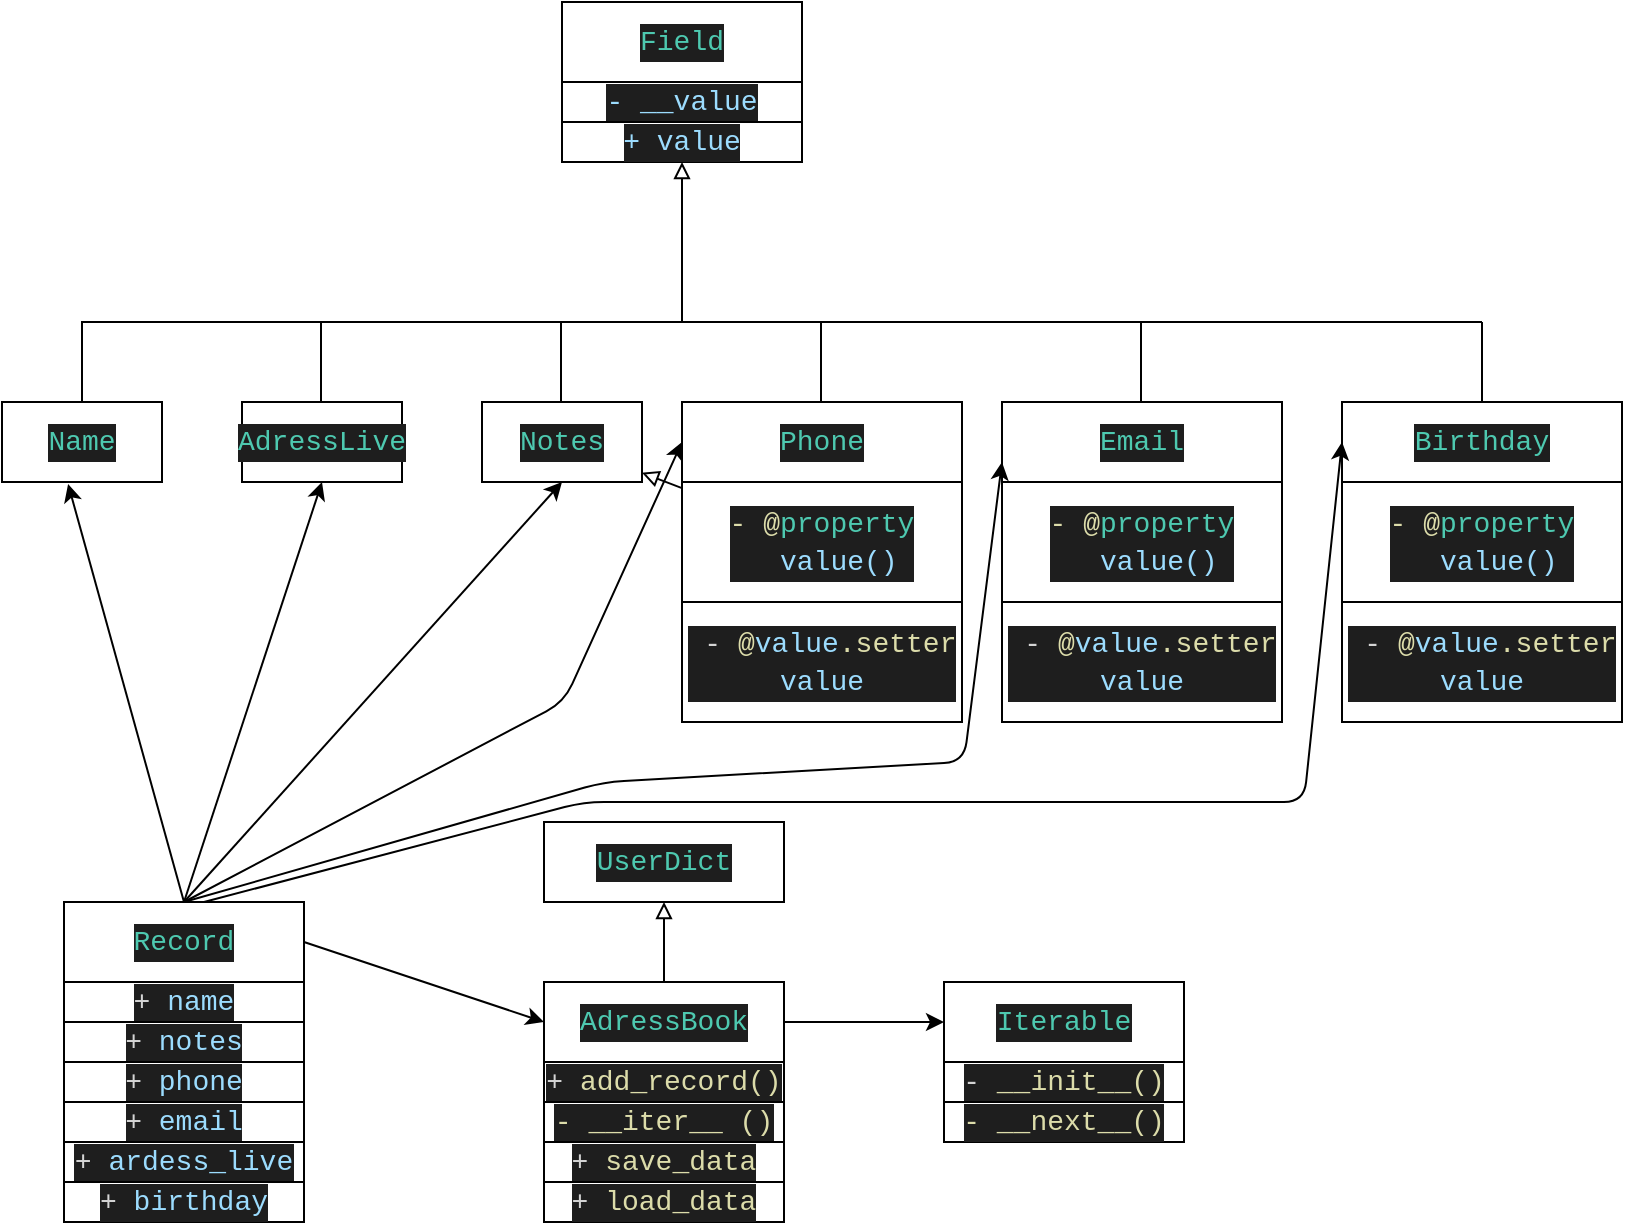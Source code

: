 <mxfile>
    <diagram id="wbk9cAd0zOB4s-yC_XqF" name="Page-1">
        <mxGraphModel dx="1374" dy="790" grid="1" gridSize="10" guides="1" tooltips="1" connect="1" arrows="1" fold="1" page="1" pageScale="1" pageWidth="827" pageHeight="1169" math="0" shadow="0">
            <root>
                <mxCell id="0"/>
                <mxCell id="1" parent="0"/>
                <mxCell id="2" value="&lt;div style=&quot;color: rgb(212 , 212 , 212) ; background-color: rgb(30 , 30 , 30) ; font-family: &amp;#34;consolas&amp;#34; , &amp;#34;courier new&amp;#34; , monospace ; font-size: 14px ; line-height: 19px&quot;&gt;&lt;span style=&quot;color: #4ec9b0&quot;&gt;Field&lt;/span&gt;&lt;/div&gt;" style="rounded=0;whiteSpace=wrap;html=1;" parent="1" vertex="1">
                    <mxGeometry x="289" y="70" width="120" height="40" as="geometry"/>
                </mxCell>
                <mxCell id="3" value="&lt;div style=&quot;color: rgb(212 , 212 , 212) ; background-color: rgb(30 , 30 , 30) ; font-family: &amp;#34;consolas&amp;#34; , &amp;#34;courier new&amp;#34; , monospace ; font-size: 14px ; line-height: 19px&quot;&gt;&lt;span style=&quot;color: #9cdcfe&quot;&gt;- __value&lt;/span&gt;&lt;/div&gt;" style="rounded=0;whiteSpace=wrap;html=1;" parent="1" vertex="1">
                    <mxGeometry x="289" y="110" width="120" height="20" as="geometry"/>
                </mxCell>
                <mxCell id="5" value="&lt;div style=&quot;color: rgb(212 , 212 , 212) ; background-color: rgb(30 , 30 , 30) ; font-family: &amp;#34;consolas&amp;#34; , &amp;#34;courier new&amp;#34; , monospace ; font-size: 14px ; line-height: 19px&quot;&gt;&lt;span style=&quot;color: #9cdcfe&quot;&gt;+ value&lt;/span&gt;&lt;/div&gt;" style="rounded=0;whiteSpace=wrap;html=1;" parent="1" vertex="1">
                    <mxGeometry x="289" y="130" width="120" height="20" as="geometry"/>
                </mxCell>
                <mxCell id="7" value="&lt;div style=&quot;color: rgb(212 , 212 , 212) ; background-color: rgb(30 , 30 , 30) ; font-family: &amp;#34;consolas&amp;#34; , &amp;#34;courier new&amp;#34; , monospace ; font-size: 14px ; line-height: 19px&quot;&gt;&lt;span style=&quot;color: #4ec9b0&quot;&gt;Name&lt;/span&gt;&lt;/div&gt;" style="rounded=0;whiteSpace=wrap;html=1;" parent="1" vertex="1">
                    <mxGeometry x="9" y="270" width="80" height="40" as="geometry"/>
                </mxCell>
                <mxCell id="8" value="&lt;div style=&quot;color: rgb(212 , 212 , 212) ; background-color: rgb(30 , 30 , 30) ; font-family: &amp;#34;consolas&amp;#34; , &amp;#34;courier new&amp;#34; , monospace ; font-size: 14px ; line-height: 19px&quot;&gt;&lt;span style=&quot;color: #4ec9b0&quot;&gt;Phone&lt;/span&gt;&lt;/div&gt;" style="rounded=0;whiteSpace=wrap;html=1;" parent="1" vertex="1">
                    <mxGeometry x="349" y="270" width="140" height="40" as="geometry"/>
                </mxCell>
                <mxCell id="9" value="&lt;div style=&quot;color: rgb(212 , 212 , 212) ; background-color: rgb(30 , 30 , 30) ; font-family: &amp;#34;consolas&amp;#34; , &amp;#34;courier new&amp;#34; , monospace ; font-size: 14px ; line-height: 19px&quot;&gt;&lt;span style=&quot;color: #4ec9b0&quot;&gt;Notes&lt;/span&gt;&lt;/div&gt;" style="rounded=0;whiteSpace=wrap;html=1;" parent="1" vertex="1">
                    <mxGeometry x="249" y="270" width="80" height="40" as="geometry"/>
                </mxCell>
                <mxCell id="10" value="&lt;div style=&quot;color: rgb(212 , 212 , 212) ; background-color: rgb(30 , 30 , 30) ; font-family: &amp;#34;consolas&amp;#34; , &amp;#34;courier new&amp;#34; , monospace ; font-size: 14px ; line-height: 19px&quot;&gt;&lt;span style=&quot;color: #4ec9b0&quot;&gt;AdressLive&lt;/span&gt;&lt;/div&gt;" style="rounded=0;whiteSpace=wrap;html=1;" parent="1" vertex="1">
                    <mxGeometry x="129" y="270" width="80" height="40" as="geometry"/>
                </mxCell>
                <mxCell id="24" value="" style="endArrow=none;html=1;" parent="1" edge="1">
                    <mxGeometry width="50" height="50" relative="1" as="geometry">
                        <mxPoint x="49" y="270" as="sourcePoint"/>
                        <mxPoint x="49" y="230" as="targetPoint"/>
                    </mxGeometry>
                </mxCell>
                <mxCell id="25" value="" style="endArrow=none;html=1;" parent="1" edge="1">
                    <mxGeometry width="50" height="50" relative="1" as="geometry">
                        <mxPoint x="48.5" y="230" as="sourcePoint"/>
                        <mxPoint x="749" y="230" as="targetPoint"/>
                    </mxGeometry>
                </mxCell>
                <mxCell id="26" value="" style="endArrow=none;html=1;" parent="1" edge="1">
                    <mxGeometry width="50" height="50" relative="1" as="geometry">
                        <mxPoint x="168.5" y="270" as="sourcePoint"/>
                        <mxPoint x="168.5" y="230" as="targetPoint"/>
                    </mxGeometry>
                </mxCell>
                <mxCell id="27" value="" style="endArrow=none;html=1;" parent="1" edge="1">
                    <mxGeometry width="50" height="50" relative="1" as="geometry">
                        <mxPoint x="288.5" y="270" as="sourcePoint"/>
                        <mxPoint x="288.5" y="230" as="targetPoint"/>
                    </mxGeometry>
                </mxCell>
                <mxCell id="28" value="" style="endArrow=none;html=1;" parent="1" edge="1">
                    <mxGeometry width="50" height="50" relative="1" as="geometry">
                        <mxPoint x="418.5" y="270" as="sourcePoint"/>
                        <mxPoint x="418.5" y="230" as="targetPoint"/>
                    </mxGeometry>
                </mxCell>
                <mxCell id="29" value="" style="endArrow=none;html=1;" parent="1" edge="1">
                    <mxGeometry width="50" height="50" relative="1" as="geometry">
                        <mxPoint x="578.5" y="270" as="sourcePoint"/>
                        <mxPoint x="578.5" y="230" as="targetPoint"/>
                    </mxGeometry>
                </mxCell>
                <mxCell id="30" value="" style="endArrow=none;html=1;" parent="1" edge="1">
                    <mxGeometry width="50" height="50" relative="1" as="geometry">
                        <mxPoint x="749" y="270" as="sourcePoint"/>
                        <mxPoint x="749" y="230" as="targetPoint"/>
                    </mxGeometry>
                </mxCell>
                <mxCell id="33" value="" style="endArrow=block;html=1;entryX=0.5;entryY=1;entryDx=0;entryDy=0;endFill=0;" parent="1" target="5" edge="1">
                    <mxGeometry width="50" height="50" relative="1" as="geometry">
                        <mxPoint x="349" y="230" as="sourcePoint"/>
                        <mxPoint x="399" y="180" as="targetPoint"/>
                    </mxGeometry>
                </mxCell>
                <mxCell id="80" value="" style="edgeStyle=none;html=1;endArrow=block;endFill=0;" edge="1" parent="1" source="34" target="9">
                    <mxGeometry relative="1" as="geometry"/>
                </mxCell>
                <mxCell id="34" value="&lt;div style=&quot;color: rgb(212 , 212 , 212) ; background-color: rgb(30 , 30 , 30) ; font-family: &amp;#34;consolas&amp;#34; , &amp;#34;courier new&amp;#34; , monospace ; font-size: 14px ; line-height: 19px&quot;&gt;&lt;div&gt;&lt;span style=&quot;color: #dcdcaa&quot;&gt;- @&lt;/span&gt;&lt;span style=&quot;color: #4ec9b0&quot;&gt;property&lt;/span&gt;&lt;/div&gt;&lt;div&gt;&amp;nbsp; &lt;span style=&quot;color: #9cdcfe&quot;&gt;value()&lt;/span&gt;&lt;/div&gt;&lt;/div&gt;" style="rounded=0;whiteSpace=wrap;html=1;" parent="1" vertex="1">
                    <mxGeometry x="349" y="310" width="140" height="60" as="geometry"/>
                </mxCell>
                <mxCell id="35" value="&lt;div style=&quot;color: rgb(212 , 212 , 212) ; background-color: rgb(30 , 30 , 30) ; font-family: &amp;#34;consolas&amp;#34; , &amp;#34;courier new&amp;#34; , monospace ; font-size: 14px ; line-height: 19px&quot;&gt;&lt;div&gt;&amp;nbsp;-&amp;nbsp;&lt;span style=&quot;color: #dcdcaa&quot;&gt;@&lt;/span&gt;&lt;span style=&quot;color: #9cdcfe&quot;&gt;value&lt;/span&gt;&lt;span style=&quot;color: #dcdcaa&quot;&gt;.setter&lt;/span&gt;&lt;/div&gt;&lt;div&gt;&lt;span style=&quot;color: rgb(156 , 220 , 254)&quot;&gt;value&lt;/span&gt;&lt;/div&gt;&lt;/div&gt;" style="rounded=0;whiteSpace=wrap;html=1;" parent="1" vertex="1">
                    <mxGeometry x="349" y="370" width="140" height="60" as="geometry"/>
                </mxCell>
                <mxCell id="42" value="&lt;div style=&quot;color: rgb(212 , 212 , 212) ; background-color: rgb(30 , 30 , 30) ; font-family: &amp;#34;consolas&amp;#34; , &amp;#34;courier new&amp;#34; , monospace ; font-size: 14px ; line-height: 19px&quot;&gt;&lt;span style=&quot;color: rgb(78 , 201 , 176)&quot;&gt;Email&lt;/span&gt;&lt;br&gt;&lt;/div&gt;" style="rounded=0;whiteSpace=wrap;html=1;" parent="1" vertex="1">
                    <mxGeometry x="509" y="270" width="140" height="40" as="geometry"/>
                </mxCell>
                <mxCell id="43" value="&lt;div style=&quot;color: rgb(212 , 212 , 212) ; background-color: rgb(30 , 30 , 30) ; font-family: &amp;#34;consolas&amp;#34; , &amp;#34;courier new&amp;#34; , monospace ; font-size: 14px ; line-height: 19px&quot;&gt;&lt;div&gt;&lt;span style=&quot;color: #dcdcaa&quot;&gt;- @&lt;/span&gt;&lt;span style=&quot;color: #4ec9b0&quot;&gt;property&lt;/span&gt;&lt;/div&gt;&lt;div&gt;&amp;nbsp; &lt;span style=&quot;color: #9cdcfe&quot;&gt;value()&lt;/span&gt;&lt;/div&gt;&lt;/div&gt;" style="rounded=0;whiteSpace=wrap;html=1;" parent="1" vertex="1">
                    <mxGeometry x="509" y="310" width="140" height="60" as="geometry"/>
                </mxCell>
                <mxCell id="44" value="&lt;div style=&quot;color: rgb(212 , 212 , 212) ; background-color: rgb(30 , 30 , 30) ; font-family: &amp;#34;consolas&amp;#34; , &amp;#34;courier new&amp;#34; , monospace ; font-size: 14px ; line-height: 19px&quot;&gt;&lt;div&gt;&amp;nbsp;-&amp;nbsp;&lt;span style=&quot;color: #dcdcaa&quot;&gt;@&lt;/span&gt;&lt;span style=&quot;color: #9cdcfe&quot;&gt;value&lt;/span&gt;&lt;span style=&quot;color: #dcdcaa&quot;&gt;.setter&lt;/span&gt;&lt;/div&gt;&lt;div&gt;&lt;span style=&quot;color: rgb(156 , 220 , 254)&quot;&gt;value&lt;/span&gt;&lt;/div&gt;&lt;/div&gt;" style="rounded=0;whiteSpace=wrap;html=1;" parent="1" vertex="1">
                    <mxGeometry x="509" y="370" width="140" height="60" as="geometry"/>
                </mxCell>
                <mxCell id="45" value="&lt;div style=&quot;color: rgb(212 , 212 , 212) ; background-color: rgb(30 , 30 , 30) ; font-family: &amp;#34;consolas&amp;#34; , &amp;#34;courier new&amp;#34; , monospace ; font-size: 14px ; line-height: 19px&quot;&gt;&lt;span style=&quot;color: rgb(78 , 201 , 176)&quot;&gt;Birthday&lt;/span&gt;&lt;br&gt;&lt;/div&gt;" style="rounded=0;whiteSpace=wrap;html=1;" parent="1" vertex="1">
                    <mxGeometry x="679" y="270" width="140" height="40" as="geometry"/>
                </mxCell>
                <mxCell id="46" value="&lt;div style=&quot;color: rgb(212 , 212 , 212) ; background-color: rgb(30 , 30 , 30) ; font-family: &amp;#34;consolas&amp;#34; , &amp;#34;courier new&amp;#34; , monospace ; font-size: 14px ; line-height: 19px&quot;&gt;&lt;div&gt;&lt;span style=&quot;color: #dcdcaa&quot;&gt;- @&lt;/span&gt;&lt;span style=&quot;color: #4ec9b0&quot;&gt;property&lt;/span&gt;&lt;/div&gt;&lt;div&gt;&amp;nbsp; &lt;span style=&quot;color: #9cdcfe&quot;&gt;value()&lt;/span&gt;&lt;/div&gt;&lt;/div&gt;" style="rounded=0;whiteSpace=wrap;html=1;" parent="1" vertex="1">
                    <mxGeometry x="679" y="310" width="140" height="60" as="geometry"/>
                </mxCell>
                <mxCell id="47" value="&lt;div style=&quot;color: rgb(212 , 212 , 212) ; background-color: rgb(30 , 30 , 30) ; font-family: &amp;#34;consolas&amp;#34; , &amp;#34;courier new&amp;#34; , monospace ; font-size: 14px ; line-height: 19px&quot;&gt;&lt;div&gt;&amp;nbsp;-&amp;nbsp;&lt;span style=&quot;color: #dcdcaa&quot;&gt;@&lt;/span&gt;&lt;span style=&quot;color: #9cdcfe&quot;&gt;value&lt;/span&gt;&lt;span style=&quot;color: #dcdcaa&quot;&gt;.setter&lt;/span&gt;&lt;/div&gt;&lt;div&gt;&lt;span style=&quot;color: rgb(156 , 220 , 254)&quot;&gt;value&lt;/span&gt;&lt;/div&gt;&lt;/div&gt;" style="rounded=0;whiteSpace=wrap;html=1;" parent="1" vertex="1">
                    <mxGeometry x="679" y="370" width="140" height="60" as="geometry"/>
                </mxCell>
                <mxCell id="48" value="&lt;div style=&quot;color: rgb(212 , 212 , 212) ; background-color: rgb(30 , 30 , 30) ; font-family: &amp;#34;consolas&amp;#34; , &amp;#34;courier new&amp;#34; , monospace ; font-size: 14px ; line-height: 19px&quot;&gt;&lt;span style=&quot;color: #4ec9b0&quot;&gt;Record&lt;/span&gt;&lt;/div&gt;" style="rounded=0;whiteSpace=wrap;html=1;" parent="1" vertex="1">
                    <mxGeometry x="40" y="520" width="120" height="40" as="geometry"/>
                </mxCell>
                <mxCell id="49" value="&lt;div style=&quot;color: rgb(212 , 212 , 212) ; background-color: rgb(30 , 30 , 30) ; font-family: &amp;#34;consolas&amp;#34; , &amp;#34;courier new&amp;#34; , monospace ; font-size: 14px ; line-height: 19px&quot;&gt;+&amp;nbsp;&lt;span style=&quot;color: rgb(156 , 220 , 254) ; font-family: &amp;#34;consolas&amp;#34; , &amp;#34;courier new&amp;#34; , monospace&quot;&gt;name&lt;/span&gt;&lt;/div&gt;" style="rounded=0;whiteSpace=wrap;html=1;" parent="1" vertex="1">
                    <mxGeometry x="40" y="560" width="120" height="20" as="geometry"/>
                </mxCell>
                <mxCell id="50" value="&lt;div style=&quot;color: rgb(212 , 212 , 212) ; background-color: rgb(30 , 30 , 30) ; font-family: &amp;#34;consolas&amp;#34; , &amp;#34;courier new&amp;#34; , monospace ; font-size: 14px ; line-height: 19px&quot;&gt;+&amp;nbsp;&lt;span style=&quot;color: rgb(156 , 220 , 254) ; font-family: &amp;#34;consolas&amp;#34; , &amp;#34;courier new&amp;#34; , monospace&quot;&gt;notes&lt;/span&gt;&lt;/div&gt;" style="rounded=0;whiteSpace=wrap;html=1;" parent="1" vertex="1">
                    <mxGeometry x="40" y="580" width="120" height="20" as="geometry"/>
                </mxCell>
                <mxCell id="51" value="&lt;div style=&quot;color: rgb(212 , 212 , 212) ; background-color: rgb(30 , 30 , 30) ; font-family: &amp;#34;consolas&amp;#34; , &amp;#34;courier new&amp;#34; , monospace ; font-size: 14px ; line-height: 19px&quot;&gt;+&amp;nbsp;&lt;span style=&quot;color: rgb(156 , 220 , 254) ; font-family: &amp;#34;consolas&amp;#34; , &amp;#34;courier new&amp;#34; , monospace&quot;&gt;phone&lt;/span&gt;&lt;/div&gt;" style="rounded=0;whiteSpace=wrap;html=1;" parent="1" vertex="1">
                    <mxGeometry x="40" y="600" width="120" height="20" as="geometry"/>
                </mxCell>
                <mxCell id="52" value="&lt;div style=&quot;color: rgb(212 , 212 , 212) ; background-color: rgb(30 , 30 , 30) ; font-family: &amp;#34;consolas&amp;#34; , &amp;#34;courier new&amp;#34; , monospace ; font-size: 14px ; line-height: 19px&quot;&gt;+&amp;nbsp;&lt;span style=&quot;color: rgb(156 , 220 , 254) ; font-family: &amp;#34;consolas&amp;#34; , &amp;#34;courier new&amp;#34; , monospace&quot;&gt;email&lt;/span&gt;&lt;/div&gt;" style="rounded=0;whiteSpace=wrap;html=1;" parent="1" vertex="1">
                    <mxGeometry x="40" y="620" width="120" height="20" as="geometry"/>
                </mxCell>
                <mxCell id="53" value="&lt;div style=&quot;color: rgb(212 , 212 , 212) ; background-color: rgb(30 , 30 , 30) ; font-family: &amp;#34;consolas&amp;#34; , &amp;#34;courier new&amp;#34; , monospace ; font-size: 14px ; line-height: 19px&quot;&gt;+&amp;nbsp;&lt;span style=&quot;color: rgb(156 , 220 , 254) ; font-family: &amp;#34;consolas&amp;#34; , &amp;#34;courier new&amp;#34; , monospace&quot;&gt;ardess_live&lt;/span&gt;&lt;/div&gt;" style="rounded=0;whiteSpace=wrap;html=1;" parent="1" vertex="1">
                    <mxGeometry x="40" y="640" width="120" height="20" as="geometry"/>
                </mxCell>
                <mxCell id="54" value="&lt;div style=&quot;color: rgb(212 , 212 , 212) ; background-color: rgb(30 , 30 , 30) ; font-family: &amp;#34;consolas&amp;#34; , &amp;#34;courier new&amp;#34; , monospace ; font-size: 14px ; line-height: 19px&quot;&gt;+&amp;nbsp;&lt;span style=&quot;color: rgb(156 , 220 , 254) ; font-family: &amp;#34;consolas&amp;#34; , &amp;#34;courier new&amp;#34; , monospace&quot;&gt;birthday&lt;/span&gt;&lt;/div&gt;" style="rounded=0;whiteSpace=wrap;html=1;" parent="1" vertex="1">
                    <mxGeometry x="40" y="660" width="120" height="20" as="geometry"/>
                </mxCell>
                <mxCell id="63" style="edgeStyle=none;html=1;exitX=0.5;exitY=0;exitDx=0;exitDy=0;entryX=0.5;entryY=1;entryDx=0;entryDy=0;endArrow=block;endFill=0;" parent="1" source="55" target="62" edge="1">
                    <mxGeometry relative="1" as="geometry"/>
                </mxCell>
                <mxCell id="55" value="&lt;div style=&quot;color: rgb(212 , 212 , 212) ; background-color: rgb(30 , 30 , 30) ; font-family: &amp;#34;consolas&amp;#34; , &amp;#34;courier new&amp;#34; , monospace ; font-size: 14px ; line-height: 19px&quot;&gt;&lt;div style=&quot;font-family: &amp;#34;consolas&amp;#34; , &amp;#34;courier new&amp;#34; , monospace ; line-height: 19px&quot;&gt;&lt;span style=&quot;color: #4ec9b0&quot;&gt;AdressBook&lt;/span&gt;&lt;/div&gt;&lt;/div&gt;" style="rounded=0;whiteSpace=wrap;html=1;" parent="1" vertex="1">
                    <mxGeometry x="280" y="560" width="120" height="40" as="geometry"/>
                </mxCell>
                <mxCell id="56" value="&lt;div style=&quot;color: rgb(212 , 212 , 212) ; background-color: rgb(30 , 30 , 30) ; font-family: &amp;#34;consolas&amp;#34; , &amp;#34;courier new&amp;#34; , monospace ; font-size: 14px ; line-height: 19px&quot;&gt;+&amp;nbsp;&lt;span style=&quot;color: rgb(220 , 220 , 170) ; font-family: &amp;#34;consolas&amp;#34; , &amp;#34;courier new&amp;#34; , monospace&quot;&gt;add_record()&lt;/span&gt;&lt;/div&gt;" style="rounded=0;whiteSpace=wrap;html=1;" parent="1" vertex="1">
                    <mxGeometry x="280" y="600" width="120" height="20" as="geometry"/>
                </mxCell>
                <mxCell id="57" value="&lt;div style=&quot;color: rgb(212 , 212 , 212) ; background-color: rgb(30 , 30 , 30) ; font-family: &amp;#34;consolas&amp;#34; , &amp;#34;courier new&amp;#34; , monospace ; font-size: 14px ; line-height: 19px&quot;&gt;&lt;div style=&quot;font-family: &amp;#34;consolas&amp;#34; , &amp;#34;courier new&amp;#34; , monospace ; line-height: 19px&quot;&gt;&lt;span style=&quot;color: #dcdcaa&quot;&gt;- __iter__ ()&lt;/span&gt;&lt;/div&gt;&lt;/div&gt;" style="rounded=0;whiteSpace=wrap;html=1;" parent="1" vertex="1">
                    <mxGeometry x="280" y="620" width="120" height="20" as="geometry"/>
                </mxCell>
                <mxCell id="58" value="&lt;div style=&quot;color: rgb(212 , 212 , 212) ; background-color: rgb(30 , 30 , 30) ; font-family: &amp;#34;consolas&amp;#34; , &amp;#34;courier new&amp;#34; , monospace ; font-size: 14px ; line-height: 19px&quot;&gt;+&amp;nbsp;&lt;span style=&quot;color: rgb(220 , 220 , 170) ; font-family: &amp;#34;consolas&amp;#34; , &amp;#34;courier new&amp;#34; , monospace&quot;&gt;save_data&lt;/span&gt;&lt;/div&gt;" style="rounded=0;whiteSpace=wrap;html=1;" parent="1" vertex="1">
                    <mxGeometry x="280" y="640" width="120" height="20" as="geometry"/>
                </mxCell>
                <mxCell id="59" value="&lt;div style=&quot;color: rgb(212 , 212 , 212) ; background-color: rgb(30 , 30 , 30) ; font-family: &amp;#34;consolas&amp;#34; , &amp;#34;courier new&amp;#34; , monospace ; font-size: 14px ; line-height: 19px&quot;&gt;+&amp;nbsp;&lt;span style=&quot;color: rgb(220 , 220 , 170) ; font-family: &amp;#34;consolas&amp;#34; , &amp;#34;courier new&amp;#34; , monospace&quot;&gt;load_data&lt;/span&gt;&lt;/div&gt;" style="rounded=0;whiteSpace=wrap;html=1;" parent="1" vertex="1">
                    <mxGeometry x="280" y="660" width="120" height="20" as="geometry"/>
                </mxCell>
                <mxCell id="62" value="&lt;div style=&quot;color: rgb(212 , 212 , 212) ; background-color: rgb(30 , 30 , 30) ; font-family: &amp;#34;consolas&amp;#34; , &amp;#34;courier new&amp;#34; , monospace ; font-size: 14px ; line-height: 19px&quot;&gt;&lt;span style=&quot;color: #4ec9b0&quot;&gt;UserDict&lt;/span&gt;&lt;/div&gt;" style="rounded=0;whiteSpace=wrap;html=1;" parent="1" vertex="1">
                    <mxGeometry x="280" y="480" width="120" height="40" as="geometry"/>
                </mxCell>
                <mxCell id="64" value="&lt;div style=&quot;color: rgb(212 , 212 , 212) ; background-color: rgb(30 , 30 , 30) ; font-family: &amp;#34;consolas&amp;#34; , &amp;#34;courier new&amp;#34; , monospace ; font-size: 14px ; line-height: 19px&quot;&gt;&lt;div style=&quot;font-family: &amp;#34;consolas&amp;#34; , &amp;#34;courier new&amp;#34; , monospace ; line-height: 19px&quot;&gt;&lt;div style=&quot;font-family: &amp;#34;consolas&amp;#34; , &amp;#34;courier new&amp;#34; , monospace ; line-height: 19px&quot;&gt;&lt;span style=&quot;color: #4ec9b0&quot;&gt;Iterable&lt;/span&gt;&lt;/div&gt;&lt;/div&gt;&lt;/div&gt;" style="rounded=0;whiteSpace=wrap;html=1;" parent="1" vertex="1">
                    <mxGeometry x="480" y="560" width="120" height="40" as="geometry"/>
                </mxCell>
                <mxCell id="65" value="&lt;div style=&quot;color: rgb(212 , 212 , 212) ; background-color: rgb(30 , 30 , 30) ; font-family: &amp;#34;consolas&amp;#34; , &amp;#34;courier new&amp;#34; , monospace ; font-size: 14px ; line-height: 19px&quot;&gt;-&amp;nbsp;&lt;span style=&quot;color: rgb(220 , 220 , 170) ; font-family: &amp;#34;consolas&amp;#34; , &amp;#34;courier new&amp;#34; , monospace&quot;&gt;__init__()&lt;/span&gt;&lt;/div&gt;" style="rounded=0;whiteSpace=wrap;html=1;" parent="1" vertex="1">
                    <mxGeometry x="480" y="600" width="120" height="20" as="geometry"/>
                </mxCell>
                <mxCell id="66" value="&lt;div style=&quot;color: rgb(212 , 212 , 212) ; background-color: rgb(30 , 30 , 30) ; font-family: &amp;#34;consolas&amp;#34; , &amp;#34;courier new&amp;#34; , monospace ; font-size: 14px ; line-height: 19px&quot;&gt;&lt;div style=&quot;font-family: &amp;#34;consolas&amp;#34; , &amp;#34;courier new&amp;#34; , monospace ; line-height: 19px&quot;&gt;&lt;span style=&quot;color: #dcdcaa&quot;&gt;-&amp;nbsp;&lt;/span&gt;&lt;span style=&quot;color: rgb(220 , 220 , 170) ; font-family: &amp;#34;consolas&amp;#34; , &amp;#34;courier new&amp;#34; , monospace&quot;&gt;__next__()&lt;/span&gt;&lt;/div&gt;&lt;/div&gt;" style="rounded=0;whiteSpace=wrap;html=1;" parent="1" vertex="1">
                    <mxGeometry x="480" y="620" width="120" height="20" as="geometry"/>
                </mxCell>
                <mxCell id="72" value="" style="endArrow=classic;html=1;entryX=0;entryY=0.5;entryDx=0;entryDy=0;" edge="1" parent="1" target="64">
                    <mxGeometry width="50" height="50" relative="1" as="geometry">
                        <mxPoint x="400" y="580" as="sourcePoint"/>
                        <mxPoint x="450" y="530" as="targetPoint"/>
                    </mxGeometry>
                </mxCell>
                <mxCell id="73" value="" style="endArrow=classic;html=1;entryX=0;entryY=0.5;entryDx=0;entryDy=0;" edge="1" parent="1" target="55">
                    <mxGeometry width="50" height="50" relative="1" as="geometry">
                        <mxPoint x="160" y="540" as="sourcePoint"/>
                        <mxPoint x="210" y="490" as="targetPoint"/>
                    </mxGeometry>
                </mxCell>
                <mxCell id="74" value="" style="endArrow=classic;html=1;entryX=0;entryY=0.75;entryDx=0;entryDy=0;" edge="1" parent="1" target="42">
                    <mxGeometry width="50" height="50" relative="1" as="geometry">
                        <mxPoint x="100" y="520" as="sourcePoint"/>
                        <mxPoint x="500" y="440" as="targetPoint"/>
                        <Array as="points">
                            <mxPoint x="310" y="460"/>
                            <mxPoint x="490" y="450"/>
                        </Array>
                    </mxGeometry>
                </mxCell>
                <mxCell id="75" value="" style="endArrow=classic;html=1;entryX=0;entryY=0.5;entryDx=0;entryDy=0;" edge="1" parent="1" target="45">
                    <mxGeometry width="50" height="50" relative="1" as="geometry">
                        <mxPoint x="110" y="520" as="sourcePoint"/>
                        <mxPoint x="660" y="460" as="targetPoint"/>
                        <Array as="points">
                            <mxPoint x="300" y="470"/>
                            <mxPoint x="660" y="470"/>
                        </Array>
                    </mxGeometry>
                </mxCell>
                <mxCell id="76" value="" style="endArrow=classic;html=1;exitX=0.5;exitY=0;exitDx=0;exitDy=0;entryX=0;entryY=0.5;entryDx=0;entryDy=0;" edge="1" parent="1" source="48" target="8">
                    <mxGeometry width="50" height="50" relative="1" as="geometry">
                        <mxPoint x="299" y="390" as="sourcePoint"/>
                        <mxPoint x="349" y="340" as="targetPoint"/>
                        <Array as="points">
                            <mxPoint x="290" y="420"/>
                        </Array>
                    </mxGeometry>
                </mxCell>
                <mxCell id="77" value="" style="endArrow=classic;html=1;entryX=0.5;entryY=1;entryDx=0;entryDy=0;exitX=0.5;exitY=0;exitDx=0;exitDy=0;" edge="1" parent="1" source="48" target="9">
                    <mxGeometry width="50" height="50" relative="1" as="geometry">
                        <mxPoint x="170" y="440" as="sourcePoint"/>
                        <mxPoint x="220" y="390" as="targetPoint"/>
                    </mxGeometry>
                </mxCell>
                <mxCell id="78" value="" style="endArrow=classic;html=1;entryX=0.5;entryY=1;entryDx=0;entryDy=0;" edge="1" parent="1" target="10">
                    <mxGeometry width="50" height="50" relative="1" as="geometry">
                        <mxPoint x="100" y="520" as="sourcePoint"/>
                        <mxPoint x="150" y="470" as="targetPoint"/>
                    </mxGeometry>
                </mxCell>
                <mxCell id="79" value="" style="endArrow=classic;html=1;entryX=0.413;entryY=1.025;entryDx=0;entryDy=0;entryPerimeter=0;exitX=0.5;exitY=0;exitDx=0;exitDy=0;" edge="1" parent="1" source="48" target="7">
                    <mxGeometry width="50" height="50" relative="1" as="geometry">
                        <mxPoint x="70" y="480" as="sourcePoint"/>
                        <mxPoint x="129" y="470" as="targetPoint"/>
                    </mxGeometry>
                </mxCell>
            </root>
        </mxGraphModel>
    </diagram>
</mxfile>